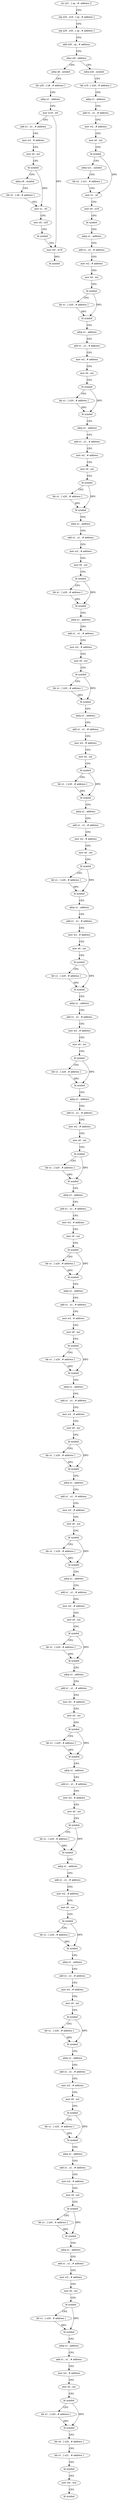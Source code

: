 digraph "func" {
"4210184" [label = "str x21 , [ sp , #- address ]!" ]
"4210188" [label = "stp x20 , x19 , [ sp , # address ]" ]
"4210192" [label = "stp x29 , x30 , [ sp , # address ]" ]
"4210196" [label = "add x29 , sp , # address" ]
"4210200" [label = "cbnz w0 , address" ]
"4210916" [label = "adrp x8 , symbol" ]
"4210204" [label = "adrp x20 , symbol" ]
"4210920" [label = "ldr x20 , [ x8 , # address ]" ]
"4210924" [label = "adrp x1 , address" ]
"4210928" [label = "mov w19 , w0" ]
"4210932" [label = "add x1 , x1 , # address" ]
"4210936" [label = "mov w2 , # address" ]
"4210940" [label = "mov x0 , xzr" ]
"4210944" [label = "bl symbol" ]
"4210948" [label = "adrp x8 , symbol" ]
"4210952" [label = "ldr x2 , [ x8 , # address ]" ]
"4210956" [label = "mov x1 , x0" ]
"4210960" [label = "mov x0 , x20" ]
"4210964" [label = "bl symbol" ]
"4210968" [label = "mov w0 , w19" ]
"4210972" [label = "bl symbol" ]
"4210208" [label = "ldr x19 , [ x20 , # address ]" ]
"4210212" [label = "adrp x1 , address" ]
"4210216" [label = "add x1 , x1 , # address" ]
"4210220" [label = "mov w2 , # address" ]
"4210224" [label = "mov x0 , xzr" ]
"4210228" [label = "bl symbol" ]
"4210232" [label = "adrp x21 , symbol" ]
"4210236" [label = "ldr x2 , [ x21 , # address ]" ]
"4210240" [label = "mov x1 , x0" ]
"4210244" [label = "mov x0 , x19" ]
"4210248" [label = "bl symbol" ]
"4210252" [label = "adrp x1 , address" ]
"4210256" [label = "add x1 , x1 , # address" ]
"4210260" [label = "mov w2 , # address" ]
"4210264" [label = "mov x0 , xzr" ]
"4210268" [label = "bl symbol" ]
"4210272" [label = "ldr x1 , [ x20 , # address ]" ]
"4210276" [label = "bl symbol" ]
"4210280" [label = "adrp x1 , address" ]
"4210284" [label = "add x1 , x1 , # address" ]
"4210288" [label = "mov w2 , # address" ]
"4210292" [label = "mov x0 , xzr" ]
"4210296" [label = "bl symbol" ]
"4210300" [label = "ldr x1 , [ x20 , # address ]" ]
"4210304" [label = "bl symbol" ]
"4210308" [label = "adrp x1 , address" ]
"4210312" [label = "add x1 , x1 , # address" ]
"4210316" [label = "mov w2 , # address" ]
"4210320" [label = "mov x0 , xzr" ]
"4210324" [label = "bl symbol" ]
"4210328" [label = "ldr x1 , [ x20 , # address ]" ]
"4210332" [label = "bl symbol" ]
"4210336" [label = "adrp x1 , address" ]
"4210340" [label = "add x1 , x1 , # address" ]
"4210344" [label = "mov w2 , # address" ]
"4210348" [label = "mov x0 , xzr" ]
"4210352" [label = "bl symbol" ]
"4210356" [label = "ldr x1 , [ x20 , # address ]" ]
"4210360" [label = "bl symbol" ]
"4210364" [label = "adrp x1 , address" ]
"4210368" [label = "add x1 , x1 , # address" ]
"4210372" [label = "mov w2 , # address" ]
"4210376" [label = "mov x0 , xzr" ]
"4210380" [label = "bl symbol" ]
"4210384" [label = "ldr x1 , [ x20 , # address ]" ]
"4210388" [label = "bl symbol" ]
"4210392" [label = "adrp x1 , address" ]
"4210396" [label = "add x1 , x1 , # address" ]
"4210400" [label = "mov w2 , # address" ]
"4210404" [label = "mov x0 , xzr" ]
"4210408" [label = "bl symbol" ]
"4210412" [label = "ldr x1 , [ x20 , # address ]" ]
"4210416" [label = "bl symbol" ]
"4210420" [label = "adrp x1 , address" ]
"4210424" [label = "add x1 , x1 , # address" ]
"4210428" [label = "mov w2 , # address" ]
"4210432" [label = "mov x0 , xzr" ]
"4210436" [label = "bl symbol" ]
"4210440" [label = "ldr x1 , [ x20 , # address ]" ]
"4210444" [label = "bl symbol" ]
"4210448" [label = "adrp x1 , address" ]
"4210452" [label = "add x1 , x1 , # address" ]
"4210456" [label = "mov w2 , # address" ]
"4210460" [label = "mov x0 , xzr" ]
"4210464" [label = "bl symbol" ]
"4210468" [label = "ldr x1 , [ x20 , # address ]" ]
"4210472" [label = "bl symbol" ]
"4210476" [label = "adrp x1 , address" ]
"4210480" [label = "add x1 , x1 , # address" ]
"4210484" [label = "mov w2 , # address" ]
"4210488" [label = "mov x0 , xzr" ]
"4210492" [label = "bl symbol" ]
"4210496" [label = "ldr x1 , [ x20 , # address ]" ]
"4210500" [label = "bl symbol" ]
"4210504" [label = "adrp x1 , address" ]
"4210508" [label = "add x1 , x1 , # address" ]
"4210512" [label = "mov w2 , # address" ]
"4210516" [label = "mov x0 , xzr" ]
"4210520" [label = "bl symbol" ]
"4210524" [label = "ldr x1 , [ x20 , # address ]" ]
"4210528" [label = "bl symbol" ]
"4210532" [label = "adrp x1 , address" ]
"4210536" [label = "add x1 , x1 , # address" ]
"4210540" [label = "mov w2 , # address" ]
"4210544" [label = "mov x0 , xzr" ]
"4210548" [label = "bl symbol" ]
"4210552" [label = "ldr x1 , [ x20 , # address ]" ]
"4210556" [label = "bl symbol" ]
"4210560" [label = "adrp x1 , address" ]
"4210564" [label = "add x1 , x1 , # address" ]
"4210568" [label = "mov w2 , # address" ]
"4210572" [label = "mov x0 , xzr" ]
"4210576" [label = "bl symbol" ]
"4210580" [label = "ldr x1 , [ x20 , # address ]" ]
"4210584" [label = "bl symbol" ]
"4210588" [label = "adrp x1 , address" ]
"4210592" [label = "add x1 , x1 , # address" ]
"4210596" [label = "mov w2 , # address" ]
"4210600" [label = "mov x0 , xzr" ]
"4210604" [label = "bl symbol" ]
"4210608" [label = "ldr x1 , [ x20 , # address ]" ]
"4210612" [label = "bl symbol" ]
"4210616" [label = "adrp x1 , address" ]
"4210620" [label = "add x1 , x1 , # address" ]
"4210624" [label = "mov w2 , # address" ]
"4210628" [label = "mov x0 , xzr" ]
"4210632" [label = "bl symbol" ]
"4210636" [label = "ldr x1 , [ x20 , # address ]" ]
"4210640" [label = "bl symbol" ]
"4210644" [label = "adrp x1 , address" ]
"4210648" [label = "add x1 , x1 , # address" ]
"4210652" [label = "mov w2 , # address" ]
"4210656" [label = "mov x0 , xzr" ]
"4210660" [label = "bl symbol" ]
"4210664" [label = "ldr x1 , [ x20 , # address ]" ]
"4210668" [label = "bl symbol" ]
"4210672" [label = "adrp x1 , address" ]
"4210676" [label = "add x1 , x1 , # address" ]
"4210680" [label = "mov w2 , # address" ]
"4210684" [label = "mov x0 , xzr" ]
"4210688" [label = "bl symbol" ]
"4210692" [label = "ldr x1 , [ x20 , # address ]" ]
"4210696" [label = "bl symbol" ]
"4210700" [label = "adrp x1 , address" ]
"4210704" [label = "add x1 , x1 , # address" ]
"4210708" [label = "mov w2 , # address" ]
"4210712" [label = "mov x0 , xzr" ]
"4210716" [label = "bl symbol" ]
"4210720" [label = "ldr x1 , [ x20 , # address ]" ]
"4210724" [label = "bl symbol" ]
"4210728" [label = "adrp x1 , address" ]
"4210732" [label = "add x1 , x1 , # address" ]
"4210736" [label = "mov w2 , # address" ]
"4210740" [label = "mov x0 , xzr" ]
"4210744" [label = "bl symbol" ]
"4210748" [label = "ldr x1 , [ x20 , # address ]" ]
"4210752" [label = "bl symbol" ]
"4210756" [label = "adrp x1 , address" ]
"4210760" [label = "add x1 , x1 , # address" ]
"4210764" [label = "mov w2 , # address" ]
"4210768" [label = "mov x0 , xzr" ]
"4210772" [label = "bl symbol" ]
"4210776" [label = "ldr x1 , [ x20 , # address ]" ]
"4210780" [label = "bl symbol" ]
"4210784" [label = "adrp x1 , address" ]
"4210788" [label = "add x1 , x1 , # address" ]
"4210792" [label = "mov w2 , # address" ]
"4210796" [label = "mov x0 , xzr" ]
"4210800" [label = "bl symbol" ]
"4210804" [label = "ldr x1 , [ x20 , # address ]" ]
"4210808" [label = "bl symbol" ]
"4210812" [label = "adrp x1 , address" ]
"4210816" [label = "add x1 , x1 , # address" ]
"4210820" [label = "mov w2 , # address" ]
"4210824" [label = "mov x0 , xzr" ]
"4210828" [label = "bl symbol" ]
"4210832" [label = "ldr x1 , [ x20 , # address ]" ]
"4210836" [label = "bl symbol" ]
"4210840" [label = "adrp x1 , address" ]
"4210844" [label = "add x1 , x1 , # address" ]
"4210848" [label = "mov w2 , # address" ]
"4210852" [label = "mov x0 , xzr" ]
"4210856" [label = "bl symbol" ]
"4210860" [label = "ldr x1 , [ x20 , # address ]" ]
"4210864" [label = "bl symbol" ]
"4210868" [label = "adrp x1 , address" ]
"4210872" [label = "add x1 , x1 , # address" ]
"4210876" [label = "mov w2 , # address" ]
"4210880" [label = "mov x0 , xzr" ]
"4210884" [label = "bl symbol" ]
"4210888" [label = "ldr x1 , [ x20 , # address ]" ]
"4210892" [label = "bl symbol" ]
"4210896" [label = "ldr x0 , [ x20 , # address ]" ]
"4210900" [label = "ldr x1 , [ x21 , # address ]" ]
"4210904" [label = "bl symbol" ]
"4210908" [label = "mov w0 , wzr" ]
"4210912" [label = "bl symbol" ]
"4210184" -> "4210188" [ label = "CFG" ]
"4210188" -> "4210192" [ label = "CFG" ]
"4210192" -> "4210196" [ label = "CFG" ]
"4210196" -> "4210200" [ label = "CFG" ]
"4210200" -> "4210916" [ label = "CFG" ]
"4210200" -> "4210204" [ label = "CFG" ]
"4210916" -> "4210920" [ label = "CFG" ]
"4210204" -> "4210208" [ label = "CFG" ]
"4210920" -> "4210924" [ label = "CFG" ]
"4210924" -> "4210928" [ label = "CFG" ]
"4210928" -> "4210932" [ label = "CFG" ]
"4210928" -> "4210968" [ label = "DFG" ]
"4210932" -> "4210936" [ label = "CFG" ]
"4210936" -> "4210940" [ label = "CFG" ]
"4210940" -> "4210944" [ label = "CFG" ]
"4210944" -> "4210948" [ label = "CFG" ]
"4210944" -> "4210956" [ label = "DFG" ]
"4210948" -> "4210952" [ label = "CFG" ]
"4210952" -> "4210956" [ label = "CFG" ]
"4210956" -> "4210960" [ label = "CFG" ]
"4210960" -> "4210964" [ label = "CFG" ]
"4210964" -> "4210968" [ label = "CFG" ]
"4210968" -> "4210972" [ label = "DFG" ]
"4210208" -> "4210212" [ label = "CFG" ]
"4210212" -> "4210216" [ label = "CFG" ]
"4210216" -> "4210220" [ label = "CFG" ]
"4210220" -> "4210224" [ label = "CFG" ]
"4210224" -> "4210228" [ label = "CFG" ]
"4210228" -> "4210232" [ label = "CFG" ]
"4210228" -> "4210240" [ label = "DFG" ]
"4210232" -> "4210236" [ label = "CFG" ]
"4210236" -> "4210240" [ label = "CFG" ]
"4210240" -> "4210244" [ label = "CFG" ]
"4210244" -> "4210248" [ label = "CFG" ]
"4210248" -> "4210252" [ label = "CFG" ]
"4210252" -> "4210256" [ label = "CFG" ]
"4210256" -> "4210260" [ label = "CFG" ]
"4210260" -> "4210264" [ label = "CFG" ]
"4210264" -> "4210268" [ label = "CFG" ]
"4210268" -> "4210272" [ label = "CFG" ]
"4210268" -> "4210276" [ label = "DFG" ]
"4210272" -> "4210276" [ label = "DFG" ]
"4210276" -> "4210280" [ label = "CFG" ]
"4210280" -> "4210284" [ label = "CFG" ]
"4210284" -> "4210288" [ label = "CFG" ]
"4210288" -> "4210292" [ label = "CFG" ]
"4210292" -> "4210296" [ label = "CFG" ]
"4210296" -> "4210300" [ label = "CFG" ]
"4210296" -> "4210304" [ label = "DFG" ]
"4210300" -> "4210304" [ label = "DFG" ]
"4210304" -> "4210308" [ label = "CFG" ]
"4210308" -> "4210312" [ label = "CFG" ]
"4210312" -> "4210316" [ label = "CFG" ]
"4210316" -> "4210320" [ label = "CFG" ]
"4210320" -> "4210324" [ label = "CFG" ]
"4210324" -> "4210328" [ label = "CFG" ]
"4210324" -> "4210332" [ label = "DFG" ]
"4210328" -> "4210332" [ label = "DFG" ]
"4210332" -> "4210336" [ label = "CFG" ]
"4210336" -> "4210340" [ label = "CFG" ]
"4210340" -> "4210344" [ label = "CFG" ]
"4210344" -> "4210348" [ label = "CFG" ]
"4210348" -> "4210352" [ label = "CFG" ]
"4210352" -> "4210356" [ label = "CFG" ]
"4210352" -> "4210360" [ label = "DFG" ]
"4210356" -> "4210360" [ label = "DFG" ]
"4210360" -> "4210364" [ label = "CFG" ]
"4210364" -> "4210368" [ label = "CFG" ]
"4210368" -> "4210372" [ label = "CFG" ]
"4210372" -> "4210376" [ label = "CFG" ]
"4210376" -> "4210380" [ label = "CFG" ]
"4210380" -> "4210384" [ label = "CFG" ]
"4210380" -> "4210388" [ label = "DFG" ]
"4210384" -> "4210388" [ label = "DFG" ]
"4210388" -> "4210392" [ label = "CFG" ]
"4210392" -> "4210396" [ label = "CFG" ]
"4210396" -> "4210400" [ label = "CFG" ]
"4210400" -> "4210404" [ label = "CFG" ]
"4210404" -> "4210408" [ label = "CFG" ]
"4210408" -> "4210412" [ label = "CFG" ]
"4210408" -> "4210416" [ label = "DFG" ]
"4210412" -> "4210416" [ label = "DFG" ]
"4210416" -> "4210420" [ label = "CFG" ]
"4210420" -> "4210424" [ label = "CFG" ]
"4210424" -> "4210428" [ label = "CFG" ]
"4210428" -> "4210432" [ label = "CFG" ]
"4210432" -> "4210436" [ label = "CFG" ]
"4210436" -> "4210440" [ label = "CFG" ]
"4210436" -> "4210444" [ label = "DFG" ]
"4210440" -> "4210444" [ label = "DFG" ]
"4210444" -> "4210448" [ label = "CFG" ]
"4210448" -> "4210452" [ label = "CFG" ]
"4210452" -> "4210456" [ label = "CFG" ]
"4210456" -> "4210460" [ label = "CFG" ]
"4210460" -> "4210464" [ label = "CFG" ]
"4210464" -> "4210468" [ label = "CFG" ]
"4210464" -> "4210472" [ label = "DFG" ]
"4210468" -> "4210472" [ label = "DFG" ]
"4210472" -> "4210476" [ label = "CFG" ]
"4210476" -> "4210480" [ label = "CFG" ]
"4210480" -> "4210484" [ label = "CFG" ]
"4210484" -> "4210488" [ label = "CFG" ]
"4210488" -> "4210492" [ label = "CFG" ]
"4210492" -> "4210496" [ label = "CFG" ]
"4210492" -> "4210500" [ label = "DFG" ]
"4210496" -> "4210500" [ label = "DFG" ]
"4210500" -> "4210504" [ label = "CFG" ]
"4210504" -> "4210508" [ label = "CFG" ]
"4210508" -> "4210512" [ label = "CFG" ]
"4210512" -> "4210516" [ label = "CFG" ]
"4210516" -> "4210520" [ label = "CFG" ]
"4210520" -> "4210524" [ label = "CFG" ]
"4210520" -> "4210528" [ label = "DFG" ]
"4210524" -> "4210528" [ label = "DFG" ]
"4210528" -> "4210532" [ label = "CFG" ]
"4210532" -> "4210536" [ label = "CFG" ]
"4210536" -> "4210540" [ label = "CFG" ]
"4210540" -> "4210544" [ label = "CFG" ]
"4210544" -> "4210548" [ label = "CFG" ]
"4210548" -> "4210552" [ label = "CFG" ]
"4210548" -> "4210556" [ label = "DFG" ]
"4210552" -> "4210556" [ label = "DFG" ]
"4210556" -> "4210560" [ label = "CFG" ]
"4210560" -> "4210564" [ label = "CFG" ]
"4210564" -> "4210568" [ label = "CFG" ]
"4210568" -> "4210572" [ label = "CFG" ]
"4210572" -> "4210576" [ label = "CFG" ]
"4210576" -> "4210580" [ label = "CFG" ]
"4210576" -> "4210584" [ label = "DFG" ]
"4210580" -> "4210584" [ label = "DFG" ]
"4210584" -> "4210588" [ label = "CFG" ]
"4210588" -> "4210592" [ label = "CFG" ]
"4210592" -> "4210596" [ label = "CFG" ]
"4210596" -> "4210600" [ label = "CFG" ]
"4210600" -> "4210604" [ label = "CFG" ]
"4210604" -> "4210608" [ label = "CFG" ]
"4210604" -> "4210612" [ label = "DFG" ]
"4210608" -> "4210612" [ label = "DFG" ]
"4210612" -> "4210616" [ label = "CFG" ]
"4210616" -> "4210620" [ label = "CFG" ]
"4210620" -> "4210624" [ label = "CFG" ]
"4210624" -> "4210628" [ label = "CFG" ]
"4210628" -> "4210632" [ label = "CFG" ]
"4210632" -> "4210636" [ label = "CFG" ]
"4210632" -> "4210640" [ label = "DFG" ]
"4210636" -> "4210640" [ label = "DFG" ]
"4210640" -> "4210644" [ label = "CFG" ]
"4210644" -> "4210648" [ label = "CFG" ]
"4210648" -> "4210652" [ label = "CFG" ]
"4210652" -> "4210656" [ label = "CFG" ]
"4210656" -> "4210660" [ label = "CFG" ]
"4210660" -> "4210664" [ label = "CFG" ]
"4210660" -> "4210668" [ label = "DFG" ]
"4210664" -> "4210668" [ label = "DFG" ]
"4210668" -> "4210672" [ label = "CFG" ]
"4210672" -> "4210676" [ label = "CFG" ]
"4210676" -> "4210680" [ label = "CFG" ]
"4210680" -> "4210684" [ label = "CFG" ]
"4210684" -> "4210688" [ label = "CFG" ]
"4210688" -> "4210692" [ label = "CFG" ]
"4210688" -> "4210696" [ label = "DFG" ]
"4210692" -> "4210696" [ label = "DFG" ]
"4210696" -> "4210700" [ label = "CFG" ]
"4210700" -> "4210704" [ label = "CFG" ]
"4210704" -> "4210708" [ label = "CFG" ]
"4210708" -> "4210712" [ label = "CFG" ]
"4210712" -> "4210716" [ label = "CFG" ]
"4210716" -> "4210720" [ label = "CFG" ]
"4210716" -> "4210724" [ label = "DFG" ]
"4210720" -> "4210724" [ label = "DFG" ]
"4210724" -> "4210728" [ label = "CFG" ]
"4210728" -> "4210732" [ label = "CFG" ]
"4210732" -> "4210736" [ label = "CFG" ]
"4210736" -> "4210740" [ label = "CFG" ]
"4210740" -> "4210744" [ label = "CFG" ]
"4210744" -> "4210748" [ label = "CFG" ]
"4210744" -> "4210752" [ label = "DFG" ]
"4210748" -> "4210752" [ label = "DFG" ]
"4210752" -> "4210756" [ label = "CFG" ]
"4210756" -> "4210760" [ label = "CFG" ]
"4210760" -> "4210764" [ label = "CFG" ]
"4210764" -> "4210768" [ label = "CFG" ]
"4210768" -> "4210772" [ label = "CFG" ]
"4210772" -> "4210776" [ label = "CFG" ]
"4210772" -> "4210780" [ label = "DFG" ]
"4210776" -> "4210780" [ label = "DFG" ]
"4210780" -> "4210784" [ label = "CFG" ]
"4210784" -> "4210788" [ label = "CFG" ]
"4210788" -> "4210792" [ label = "CFG" ]
"4210792" -> "4210796" [ label = "CFG" ]
"4210796" -> "4210800" [ label = "CFG" ]
"4210800" -> "4210804" [ label = "CFG" ]
"4210800" -> "4210808" [ label = "DFG" ]
"4210804" -> "4210808" [ label = "DFG" ]
"4210808" -> "4210812" [ label = "CFG" ]
"4210812" -> "4210816" [ label = "CFG" ]
"4210816" -> "4210820" [ label = "CFG" ]
"4210820" -> "4210824" [ label = "CFG" ]
"4210824" -> "4210828" [ label = "CFG" ]
"4210828" -> "4210832" [ label = "CFG" ]
"4210828" -> "4210836" [ label = "DFG" ]
"4210832" -> "4210836" [ label = "DFG" ]
"4210836" -> "4210840" [ label = "CFG" ]
"4210840" -> "4210844" [ label = "CFG" ]
"4210844" -> "4210848" [ label = "CFG" ]
"4210848" -> "4210852" [ label = "CFG" ]
"4210852" -> "4210856" [ label = "CFG" ]
"4210856" -> "4210860" [ label = "CFG" ]
"4210856" -> "4210864" [ label = "DFG" ]
"4210860" -> "4210864" [ label = "DFG" ]
"4210864" -> "4210868" [ label = "CFG" ]
"4210868" -> "4210872" [ label = "CFG" ]
"4210872" -> "4210876" [ label = "CFG" ]
"4210876" -> "4210880" [ label = "CFG" ]
"4210880" -> "4210884" [ label = "CFG" ]
"4210884" -> "4210888" [ label = "CFG" ]
"4210884" -> "4210892" [ label = "DFG" ]
"4210888" -> "4210892" [ label = "DFG" ]
"4210892" -> "4210896" [ label = "CFG" ]
"4210896" -> "4210900" [ label = "CFG" ]
"4210900" -> "4210904" [ label = "CFG" ]
"4210904" -> "4210908" [ label = "CFG" ]
"4210908" -> "4210912" [ label = "CFG" ]
}
